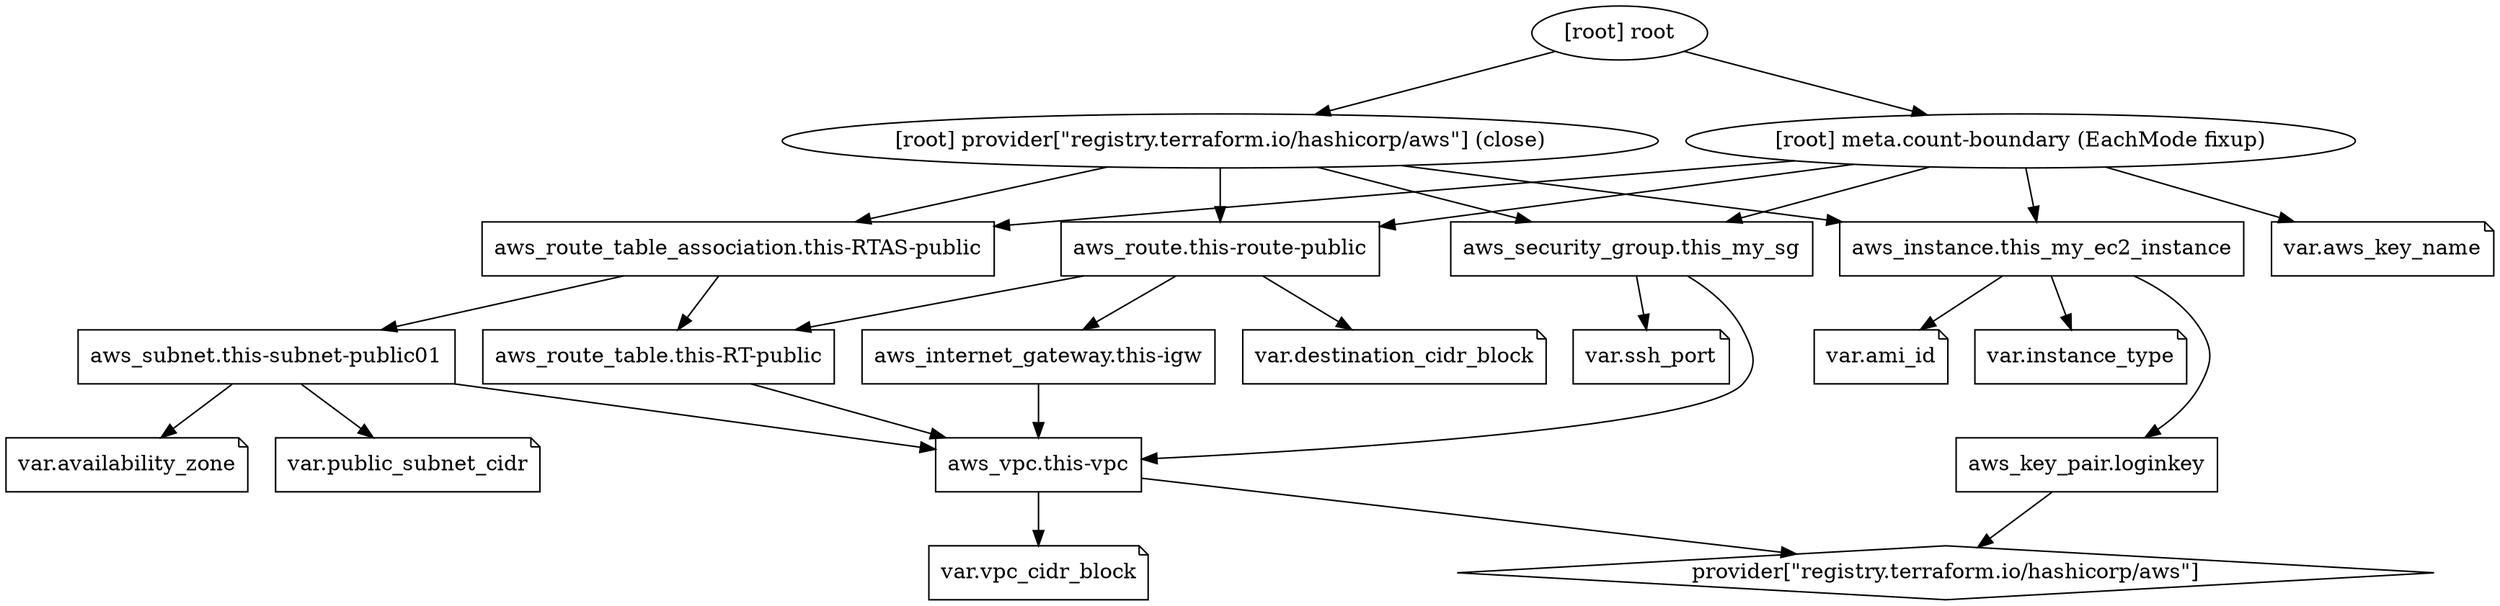 digraph {
	compound = "true"
	newrank = "true"
	subgraph "root" {
		"[root] aws_instance.this_my_ec2_instance (expand)" [label = "aws_instance.this_my_ec2_instance", shape = "box"]
		"[root] aws_internet_gateway.this-igw (expand)" [label = "aws_internet_gateway.this-igw", shape = "box"]
		"[root] aws_key_pair.loginkey (expand)" [label = "aws_key_pair.loginkey", shape = "box"]
		"[root] aws_route.this-route-public (expand)" [label = "aws_route.this-route-public", shape = "box"]
		"[root] aws_route_table.this-RT-public (expand)" [label = "aws_route_table.this-RT-public", shape = "box"]
		"[root] aws_route_table_association.this-RTAS-public (expand)" [label = "aws_route_table_association.this-RTAS-public", shape = "box"]
		"[root] aws_security_group.this_my_sg (expand)" [label = "aws_security_group.this_my_sg", shape = "box"]
		"[root] aws_subnet.this-subnet-public01 (expand)" [label = "aws_subnet.this-subnet-public01", shape = "box"]
		"[root] aws_vpc.this-vpc (expand)" [label = "aws_vpc.this-vpc", shape = "box"]
		"[root] provider[\"registry.terraform.io/hashicorp/aws\"]" [label = "provider[\"registry.terraform.io/hashicorp/aws\"]", shape = "diamond"]
		"[root] var.ami_id" [label = "var.ami_id", shape = "note"]
		"[root] var.availability_zone" [label = "var.availability_zone", shape = "note"]
		"[root] var.aws_key_name" [label = "var.aws_key_name", shape = "note"]
		"[root] var.destination_cidr_block" [label = "var.destination_cidr_block", shape = "note"]
		"[root] var.instance_type" [label = "var.instance_type", shape = "note"]
		"[root] var.public_subnet_cidr" [label = "var.public_subnet_cidr", shape = "note"]
		"[root] var.ssh_port" [label = "var.ssh_port", shape = "note"]
		"[root] var.vpc_cidr_block" [label = "var.vpc_cidr_block", shape = "note"]
		"[root] aws_instance.this_my_ec2_instance (expand)" -> "[root] aws_key_pair.loginkey (expand)"
		"[root] aws_instance.this_my_ec2_instance (expand)" -> "[root] var.ami_id"
		"[root] aws_instance.this_my_ec2_instance (expand)" -> "[root] var.instance_type"
		"[root] aws_internet_gateway.this-igw (expand)" -> "[root] aws_vpc.this-vpc (expand)"
		"[root] aws_key_pair.loginkey (expand)" -> "[root] provider[\"registry.terraform.io/hashicorp/aws\"]"
		"[root] aws_route.this-route-public (expand)" -> "[root] aws_internet_gateway.this-igw (expand)"
		"[root] aws_route.this-route-public (expand)" -> "[root] aws_route_table.this-RT-public (expand)"
		"[root] aws_route.this-route-public (expand)" -> "[root] var.destination_cidr_block"
		"[root] aws_route_table.this-RT-public (expand)" -> "[root] aws_vpc.this-vpc (expand)"
		"[root] aws_route_table_association.this-RTAS-public (expand)" -> "[root] aws_route_table.this-RT-public (expand)"
		"[root] aws_route_table_association.this-RTAS-public (expand)" -> "[root] aws_subnet.this-subnet-public01 (expand)"
		"[root] aws_security_group.this_my_sg (expand)" -> "[root] aws_vpc.this-vpc (expand)"
		"[root] aws_security_group.this_my_sg (expand)" -> "[root] var.ssh_port"
		"[root] aws_subnet.this-subnet-public01 (expand)" -> "[root] aws_vpc.this-vpc (expand)"
		"[root] aws_subnet.this-subnet-public01 (expand)" -> "[root] var.availability_zone"
		"[root] aws_subnet.this-subnet-public01 (expand)" -> "[root] var.public_subnet_cidr"
		"[root] aws_vpc.this-vpc (expand)" -> "[root] provider[\"registry.terraform.io/hashicorp/aws\"]"
		"[root] aws_vpc.this-vpc (expand)" -> "[root] var.vpc_cidr_block"
		"[root] meta.count-boundary (EachMode fixup)" -> "[root] aws_instance.this_my_ec2_instance (expand)"
		"[root] meta.count-boundary (EachMode fixup)" -> "[root] aws_route.this-route-public (expand)"
		"[root] meta.count-boundary (EachMode fixup)" -> "[root] aws_route_table_association.this-RTAS-public (expand)"
		"[root] meta.count-boundary (EachMode fixup)" -> "[root] aws_security_group.this_my_sg (expand)"
		"[root] meta.count-boundary (EachMode fixup)" -> "[root] var.aws_key_name"
		"[root] provider[\"registry.terraform.io/hashicorp/aws\"] (close)" -> "[root] aws_instance.this_my_ec2_instance (expand)"
		"[root] provider[\"registry.terraform.io/hashicorp/aws\"] (close)" -> "[root] aws_route.this-route-public (expand)"
		"[root] provider[\"registry.terraform.io/hashicorp/aws\"] (close)" -> "[root] aws_route_table_association.this-RTAS-public (expand)"
		"[root] provider[\"registry.terraform.io/hashicorp/aws\"] (close)" -> "[root] aws_security_group.this_my_sg (expand)"
		"[root] root" -> "[root] meta.count-boundary (EachMode fixup)"
		"[root] root" -> "[root] provider[\"registry.terraform.io/hashicorp/aws\"] (close)"
	}
}

